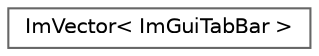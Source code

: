 digraph "Graphical Class Hierarchy"
{
 // LATEX_PDF_SIZE
  bgcolor="transparent";
  edge [fontname=Helvetica,fontsize=10,labelfontname=Helvetica,labelfontsize=10];
  node [fontname=Helvetica,fontsize=10,shape=box,height=0.2,width=0.4];
  rankdir="LR";
  Node0 [label="ImVector\< ImGuiTabBar \>",height=0.2,width=0.4,color="grey40", fillcolor="white", style="filled",URL="$struct_im_vector.html",tooltip=" "];
}
